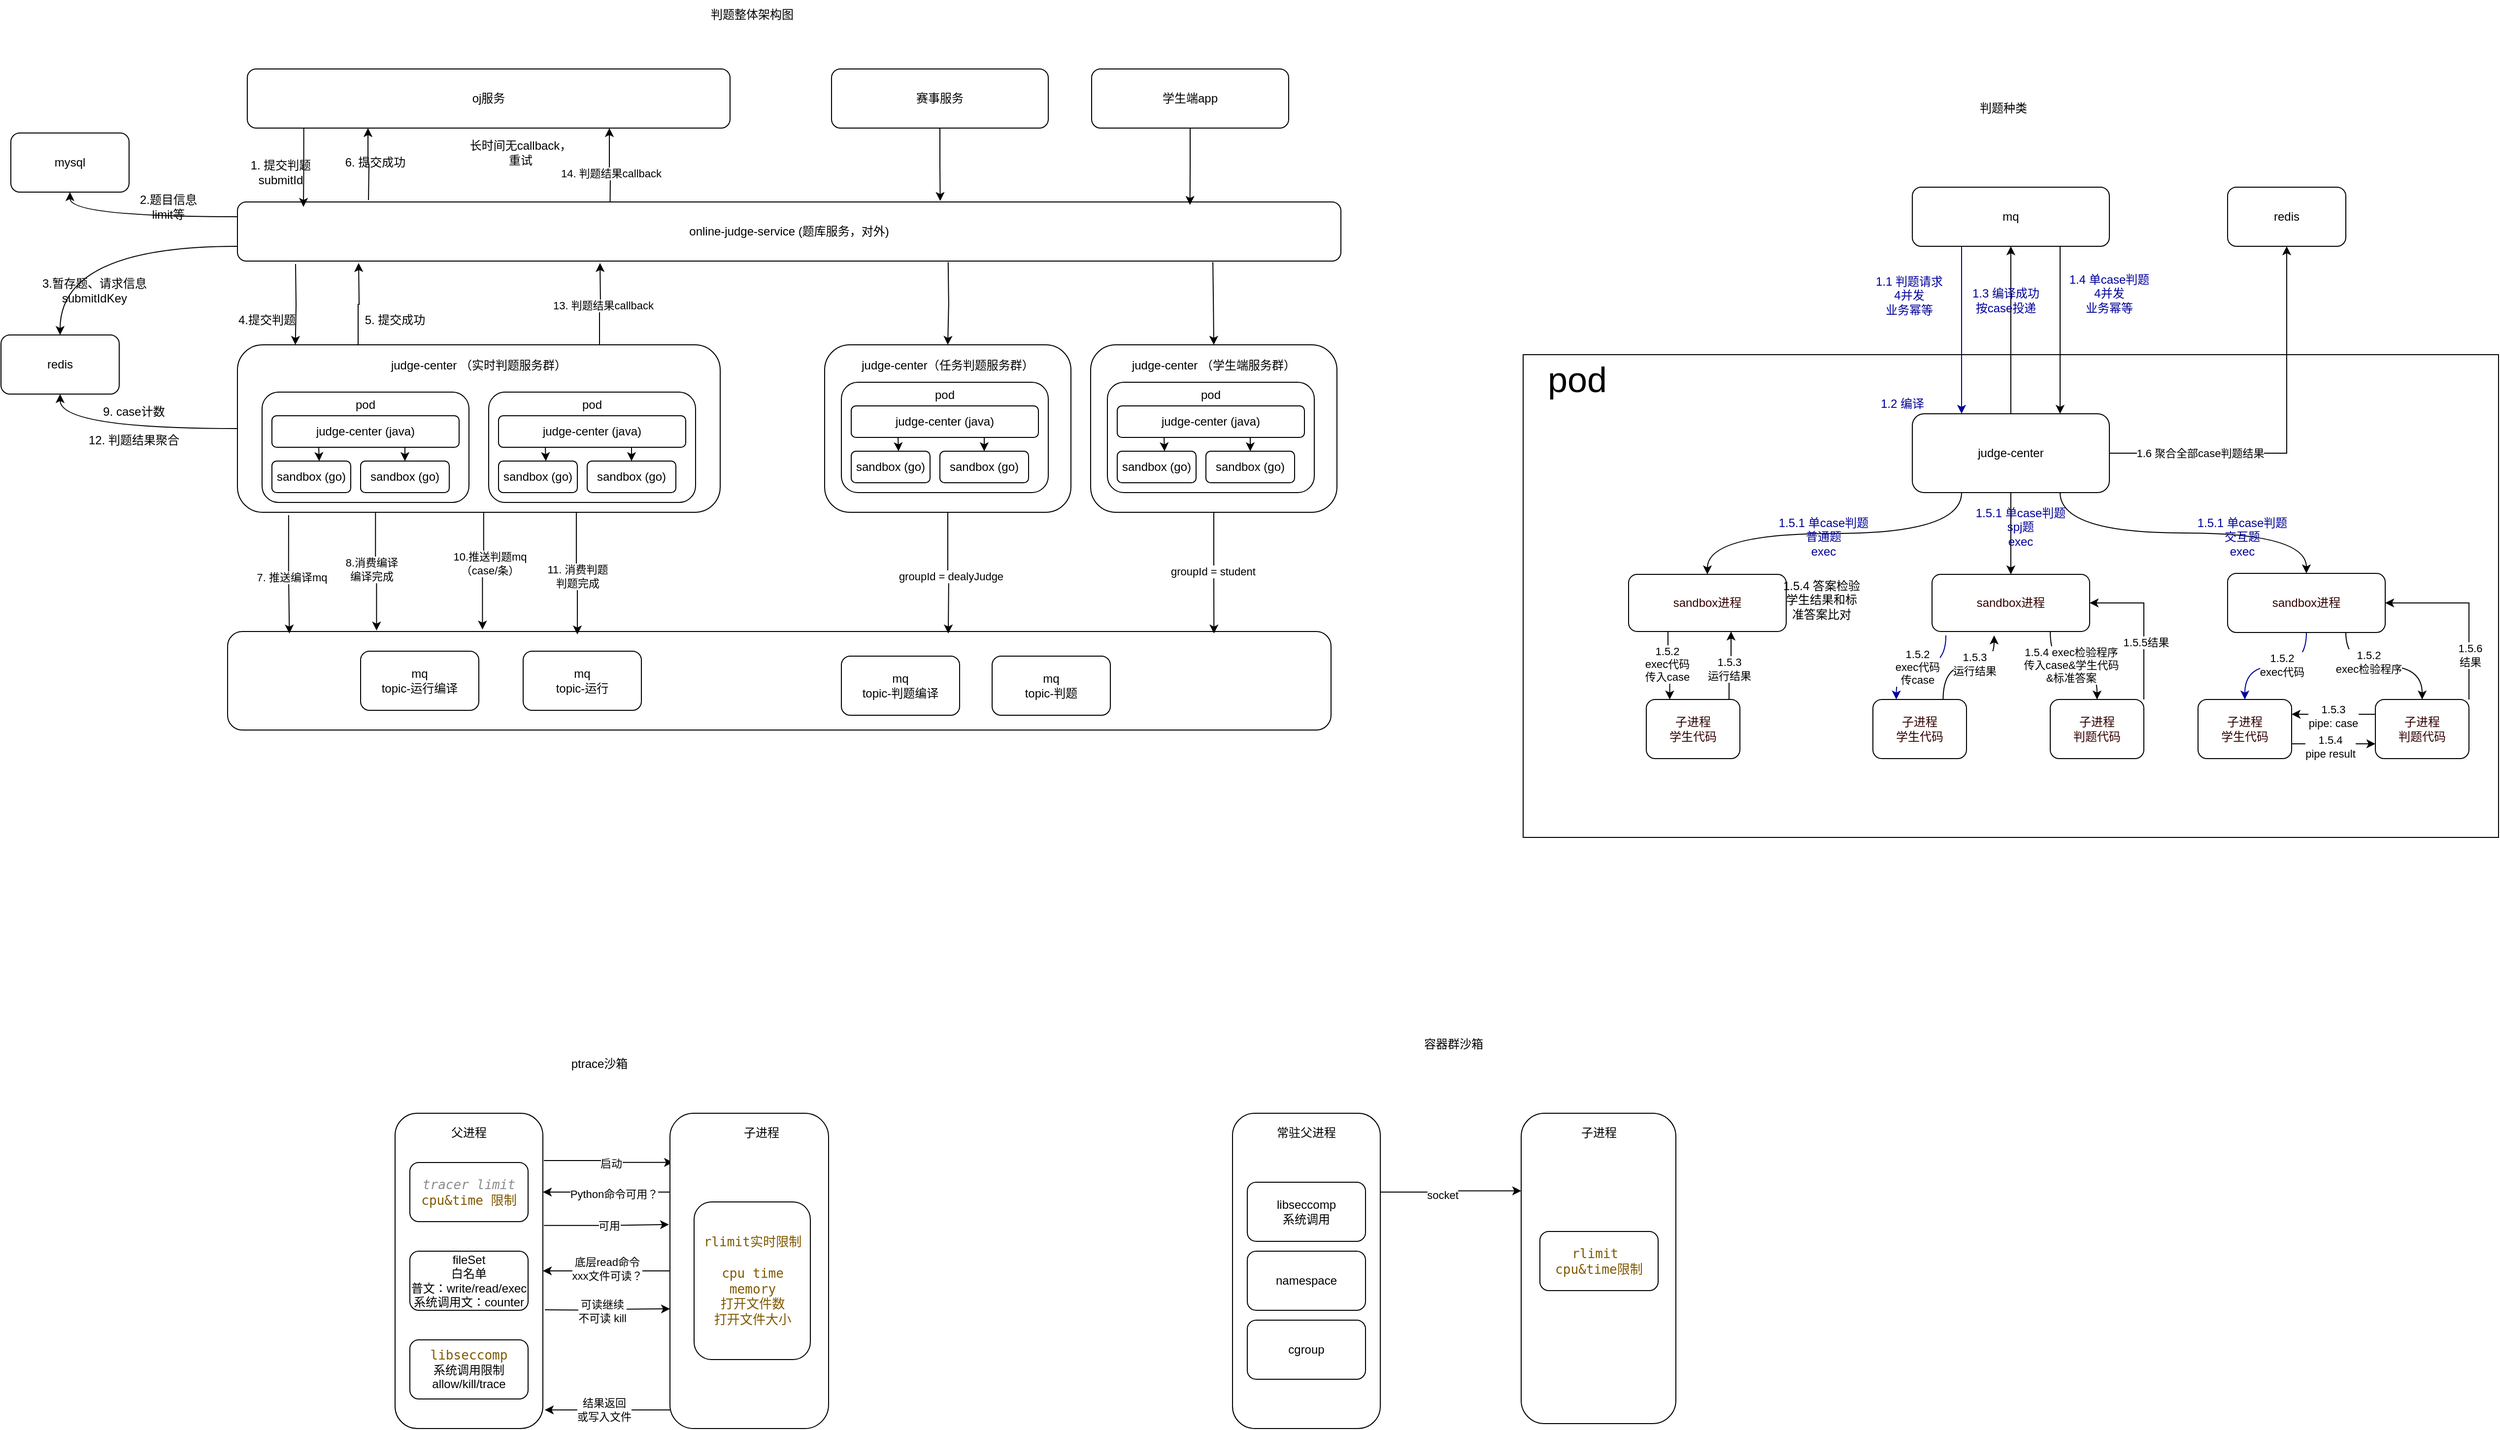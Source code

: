 <mxfile version="24.7.17">
  <diagram name="第 1 页" id="IYB_3KnUkmV5FH9QuN5l">
    <mxGraphModel dx="1434" dy="755" grid="1" gridSize="10" guides="1" tooltips="1" connect="1" arrows="1" fold="1" page="1" pageScale="1" pageWidth="827" pageHeight="1169" math="0" shadow="0">
      <root>
        <mxCell id="0" />
        <mxCell id="1" parent="0" />
        <mxCell id="oX1zahlx5rYVZvXtA2q4-13" value="" style="rounded=1;whiteSpace=wrap;html=1;" parent="1" vertex="1">
          <mxGeometry x="360" y="711" width="1120" height="100" as="geometry" />
        </mxCell>
        <mxCell id="oX1zahlx5rYVZvXtA2q4-1" value="oj服务" style="rounded=1;whiteSpace=wrap;html=1;" parent="1" vertex="1">
          <mxGeometry x="380" y="140" width="490" height="60" as="geometry" />
        </mxCell>
        <mxCell id="oX1zahlx5rYVZvXtA2q4-18" style="edgeStyle=orthogonalEdgeStyle;rounded=0;orthogonalLoop=1;jettySize=auto;html=1;exitX=0;exitY=0.25;exitDx=0;exitDy=0;entryX=0.5;entryY=1;entryDx=0;entryDy=0;curved=1;" parent="1" source="oX1zahlx5rYVZvXtA2q4-2" target="oX1zahlx5rYVZvXtA2q4-4" edge="1">
          <mxGeometry relative="1" as="geometry" />
        </mxCell>
        <mxCell id="oX1zahlx5rYVZvXtA2q4-19" style="edgeStyle=orthogonalEdgeStyle;rounded=0;orthogonalLoop=1;jettySize=auto;html=1;exitX=0;exitY=0.75;exitDx=0;exitDy=0;entryX=0.5;entryY=0;entryDx=0;entryDy=0;curved=1;" parent="1" source="oX1zahlx5rYVZvXtA2q4-2" target="oX1zahlx5rYVZvXtA2q4-5" edge="1">
          <mxGeometry relative="1" as="geometry" />
        </mxCell>
        <mxCell id="oX1zahlx5rYVZvXtA2q4-27" style="edgeStyle=orthogonalEdgeStyle;rounded=0;orthogonalLoop=1;jettySize=auto;html=1;entryX=0.25;entryY=1;entryDx=0;entryDy=0;" parent="1" target="oX1zahlx5rYVZvXtA2q4-1" edge="1">
          <mxGeometry relative="1" as="geometry">
            <mxPoint x="500" y="230" as="targetPoint" />
            <mxPoint x="503" y="273" as="sourcePoint" />
          </mxGeometry>
        </mxCell>
        <mxCell id="jhO21iNm7kxq1k48zXee-12" style="edgeStyle=orthogonalEdgeStyle;rounded=0;orthogonalLoop=1;jettySize=auto;html=1;entryX=0.75;entryY=1;entryDx=0;entryDy=0;" parent="1" target="oX1zahlx5rYVZvXtA2q4-1" edge="1">
          <mxGeometry relative="1" as="geometry">
            <mxPoint x="748" y="298" as="sourcePoint" />
          </mxGeometry>
        </mxCell>
        <mxCell id="jhO21iNm7kxq1k48zXee-14" value="14. 判题结果callback" style="edgeLabel;html=1;align=center;verticalAlign=middle;resizable=0;points=[];" parent="jhO21iNm7kxq1k48zXee-12" vertex="1" connectable="0">
          <mxGeometry x="-0.139" relative="1" as="geometry">
            <mxPoint y="-10" as="offset" />
          </mxGeometry>
        </mxCell>
        <mxCell id="jhO21iNm7kxq1k48zXee-20" style="edgeStyle=orthogonalEdgeStyle;rounded=0;orthogonalLoop=1;jettySize=auto;html=1;exitX=0.639;exitY=1.017;exitDx=0;exitDy=0;exitPerimeter=0;" parent="1" target="oX1zahlx5rYVZvXtA2q4-10" edge="1">
          <mxGeometry relative="1" as="geometry">
            <mxPoint x="1091.39" y="336.02" as="sourcePoint" />
          </mxGeometry>
        </mxCell>
        <mxCell id="jhO21iNm7kxq1k48zXee-27" style="edgeStyle=orthogonalEdgeStyle;rounded=0;orthogonalLoop=1;jettySize=auto;html=1;exitX=0.905;exitY=1.017;exitDx=0;exitDy=0;exitPerimeter=0;" parent="1" target="oX1zahlx5rYVZvXtA2q4-108" edge="1">
          <mxGeometry relative="1" as="geometry">
            <mxPoint x="1360.05" y="336.02" as="sourcePoint" />
          </mxGeometry>
        </mxCell>
        <mxCell id="oX1zahlx5rYVZvXtA2q4-2" value="online-judge-service (题库服务，对外)" style="rounded=1;whiteSpace=wrap;html=1;" parent="1" vertex="1">
          <mxGeometry x="370" y="275" width="1120" height="60" as="geometry" />
        </mxCell>
        <mxCell id="jhO21iNm7kxq1k48zXee-4" style="edgeStyle=orthogonalEdgeStyle;rounded=0;orthogonalLoop=1;jettySize=auto;html=1;exitX=0;exitY=0.5;exitDx=0;exitDy=0;entryX=0.5;entryY=1;entryDx=0;entryDy=0;curved=1;" parent="1" source="oX1zahlx5rYVZvXtA2q4-3" target="oX1zahlx5rYVZvXtA2q4-5" edge="1">
          <mxGeometry relative="1" as="geometry" />
        </mxCell>
        <mxCell id="jhO21iNm7kxq1k48zXee-9" style="edgeStyle=orthogonalEdgeStyle;rounded=0;orthogonalLoop=1;jettySize=auto;html=1;entryX=0.231;entryY=-0.02;entryDx=0;entryDy=0;entryPerimeter=0;exitX=0.51;exitY=0.995;exitDx=0;exitDy=0;exitPerimeter=0;" parent="1" source="oX1zahlx5rYVZvXtA2q4-3" target="oX1zahlx5rYVZvXtA2q4-13" edge="1">
          <mxGeometry relative="1" as="geometry">
            <mxPoint x="619" y="650" as="targetPoint" />
            <mxPoint x="619" y="600" as="sourcePoint" />
          </mxGeometry>
        </mxCell>
        <mxCell id="jhO21iNm7kxq1k48zXee-10" value="&lt;div&gt;10.推送判题mq&lt;/div&gt;&lt;div&gt;（case/条）&lt;/div&gt;" style="edgeLabel;html=1;align=center;verticalAlign=middle;resizable=0;points=[];" parent="jhO21iNm7kxq1k48zXee-9" vertex="1" connectable="0">
          <mxGeometry x="-0.32" y="-4" relative="1" as="geometry">
            <mxPoint x="10" y="12" as="offset" />
          </mxGeometry>
        </mxCell>
        <mxCell id="oX1zahlx5rYVZvXtA2q4-3" value="judge-center&lt;span style=&quot;background-color: initial;&quot;&gt;&amp;nbsp;（实时判题服务群）&lt;/span&gt;&lt;div&gt;&lt;br&gt;&lt;/div&gt;&lt;div&gt;&lt;br&gt;&lt;div&gt;&lt;span style=&quot;background-color: initial;&quot;&gt;&lt;br&gt;&lt;/span&gt;&lt;/div&gt;&lt;div&gt;&lt;span style=&quot;background-color: initial;&quot;&gt;&lt;br&gt;&lt;/span&gt;&lt;/div&gt;&lt;div&gt;&lt;br&gt;&lt;/div&gt;&lt;div&gt;&lt;br&gt;&lt;/div&gt;&lt;div&gt;&lt;br&gt;&lt;/div&gt;&lt;div&gt;&lt;br&gt;&lt;/div&gt;&lt;div&gt;&lt;br&gt;&lt;/div&gt;&lt;/div&gt;" style="rounded=1;whiteSpace=wrap;html=1;" parent="1" vertex="1">
          <mxGeometry x="370" y="420" width="490" height="170" as="geometry" />
        </mxCell>
        <mxCell id="oX1zahlx5rYVZvXtA2q4-4" value="mysql" style="rounded=1;whiteSpace=wrap;html=1;" parent="1" vertex="1">
          <mxGeometry x="140" y="205" width="120" height="60" as="geometry" />
        </mxCell>
        <mxCell id="oX1zahlx5rYVZvXtA2q4-5" value="redis" style="rounded=1;whiteSpace=wrap;html=1;" parent="1" vertex="1">
          <mxGeometry x="130" y="410" width="120" height="60" as="geometry" />
        </mxCell>
        <mxCell id="oX1zahlx5rYVZvXtA2q4-7" value="&lt;div&gt;mq&lt;/div&gt;topic-运行编译" style="rounded=1;whiteSpace=wrap;html=1;" parent="1" vertex="1">
          <mxGeometry x="495" y="731" width="120" height="60" as="geometry" />
        </mxCell>
        <mxCell id="oX1zahlx5rYVZvXtA2q4-8" value="&lt;div&gt;mq&lt;/div&gt;topic-判题编译" style="rounded=1;whiteSpace=wrap;html=1;" parent="1" vertex="1">
          <mxGeometry x="983" y="736" width="120" height="60" as="geometry" />
        </mxCell>
        <mxCell id="oX1zahlx5rYVZvXtA2q4-9" value="&lt;div&gt;mq&lt;/div&gt;topic-运行" style="rounded=1;whiteSpace=wrap;html=1;" parent="1" vertex="1">
          <mxGeometry x="660" y="731" width="120" height="60" as="geometry" />
        </mxCell>
        <mxCell id="oX1zahlx5rYVZvXtA2q4-10" value="judge-center&lt;span style=&quot;background-color: initial;&quot;&gt;（任务判题服务群）&lt;/span&gt;&lt;div&gt;&lt;span style=&quot;background-color: initial;&quot;&gt;&lt;br&gt;&lt;/span&gt;&lt;/div&gt;&lt;div&gt;&lt;span style=&quot;background-color: initial;&quot;&gt;&lt;br&gt;&lt;/span&gt;&lt;/div&gt;&lt;div&gt;&lt;span style=&quot;background-color: initial;&quot;&gt;&lt;br&gt;&lt;/span&gt;&lt;/div&gt;&lt;div&gt;&lt;span style=&quot;background-color: initial;&quot;&gt;&lt;br&gt;&lt;/span&gt;&lt;/div&gt;&lt;div&gt;&lt;span style=&quot;background-color: initial;&quot;&gt;&lt;br&gt;&lt;/span&gt;&lt;/div&gt;&lt;div&gt;&lt;span style=&quot;background-color: initial;&quot;&gt;&lt;br&gt;&lt;/span&gt;&lt;/div&gt;&lt;div&gt;&lt;span style=&quot;background-color: initial;&quot;&gt;&lt;br&gt;&lt;/span&gt;&lt;/div&gt;&lt;div&gt;&lt;span style=&quot;background-color: initial;&quot;&gt;&lt;br&gt;&lt;/span&gt;&lt;/div&gt;&lt;div&gt;&lt;span style=&quot;background-color: initial;&quot;&gt;&lt;br&gt;&lt;/span&gt;&lt;/div&gt;" style="rounded=1;whiteSpace=wrap;html=1;" parent="1" vertex="1">
          <mxGeometry x="966" y="420" width="250" height="170" as="geometry" />
        </mxCell>
        <mxCell id="oX1zahlx5rYVZvXtA2q4-12" value="&lt;div&gt;mq&lt;/div&gt;topic-判题" style="rounded=1;whiteSpace=wrap;html=1;" parent="1" vertex="1">
          <mxGeometry x="1136" y="736" width="120" height="60" as="geometry" />
        </mxCell>
        <mxCell id="oX1zahlx5rYVZvXtA2q4-14" value="赛事服务" style="rounded=1;whiteSpace=wrap;html=1;" parent="1" vertex="1">
          <mxGeometry x="973" y="140" width="220" height="60" as="geometry" />
        </mxCell>
        <mxCell id="oX1zahlx5rYVZvXtA2q4-15" value="学生端app" style="rounded=1;whiteSpace=wrap;html=1;" parent="1" vertex="1">
          <mxGeometry x="1237" y="140" width="200" height="60" as="geometry" />
        </mxCell>
        <mxCell id="oX1zahlx5rYVZvXtA2q4-16" style="edgeStyle=orthogonalEdgeStyle;rounded=0;orthogonalLoop=1;jettySize=auto;html=1;exitX=0.117;exitY=1;exitDx=0;exitDy=0;exitPerimeter=0;" parent="1" source="oX1zahlx5rYVZvXtA2q4-1" edge="1">
          <mxGeometry relative="1" as="geometry">
            <mxPoint x="440" y="222" as="sourcePoint" />
            <mxPoint x="437" y="280" as="targetPoint" />
          </mxGeometry>
        </mxCell>
        <mxCell id="oX1zahlx5rYVZvXtA2q4-17" value="1. 提交判题&lt;div&gt;submitId&lt;/div&gt;" style="text;html=1;align=center;verticalAlign=middle;whiteSpace=wrap;rounded=0;" parent="1" vertex="1">
          <mxGeometry x="374" y="230" width="80" height="30" as="geometry" />
        </mxCell>
        <mxCell id="oX1zahlx5rYVZvXtA2q4-20" value="2.题目信息&lt;div&gt;limit等&lt;/div&gt;" style="text;html=1;align=center;verticalAlign=middle;whiteSpace=wrap;rounded=0;" parent="1" vertex="1">
          <mxGeometry x="260" y="265" width="80" height="30" as="geometry" />
        </mxCell>
        <mxCell id="oX1zahlx5rYVZvXtA2q4-21" value="3.暂存题、请求信息&lt;br&gt;submitIdKey" style="text;html=1;align=center;verticalAlign=middle;whiteSpace=wrap;rounded=0;" parent="1" vertex="1">
          <mxGeometry x="170" y="350" width="110" height="30" as="geometry" />
        </mxCell>
        <mxCell id="oX1zahlx5rYVZvXtA2q4-22" style="edgeStyle=orthogonalEdgeStyle;rounded=0;orthogonalLoop=1;jettySize=auto;html=1;exitX=0.106;exitY=1.017;exitDx=0;exitDy=0;entryX=0.056;entryY=0.02;entryDx=0;entryDy=0;entryPerimeter=0;exitPerimeter=0;" parent="1" source="oX1zahlx5rYVZvXtA2q4-3" target="oX1zahlx5rYVZvXtA2q4-13" edge="1">
          <mxGeometry relative="1" as="geometry" />
        </mxCell>
        <mxCell id="oX1zahlx5rYVZvXtA2q4-29" value="7. 推送编译mq" style="edgeLabel;html=1;align=center;verticalAlign=middle;resizable=0;points=[];" parent="oX1zahlx5rYVZvXtA2q4-22" vertex="1" connectable="0">
          <mxGeometry x="0.055" y="2" relative="1" as="geometry">
            <mxPoint as="offset" />
          </mxGeometry>
        </mxCell>
        <mxCell id="oX1zahlx5rYVZvXtA2q4-23" value="4.提交判题" style="text;html=1;align=center;verticalAlign=middle;whiteSpace=wrap;rounded=0;" parent="1" vertex="1">
          <mxGeometry x="360" y="380" width="80" height="30" as="geometry" />
        </mxCell>
        <mxCell id="oX1zahlx5rYVZvXtA2q4-24" style="edgeStyle=orthogonalEdgeStyle;rounded=0;orthogonalLoop=1;jettySize=auto;html=1;entryX=0.12;entryY=0;entryDx=0;entryDy=0;entryPerimeter=0;" parent="1" target="oX1zahlx5rYVZvXtA2q4-3" edge="1">
          <mxGeometry relative="1" as="geometry">
            <mxPoint x="429" y="338" as="sourcePoint" />
          </mxGeometry>
        </mxCell>
        <mxCell id="oX1zahlx5rYVZvXtA2q4-25" style="edgeStyle=orthogonalEdgeStyle;rounded=0;orthogonalLoop=1;jettySize=auto;html=1;exitX=0.25;exitY=0;exitDx=0;exitDy=0;" parent="1" source="oX1zahlx5rYVZvXtA2q4-3" edge="1">
          <mxGeometry relative="1" as="geometry">
            <mxPoint x="493" y="337" as="targetPoint" />
          </mxGeometry>
        </mxCell>
        <mxCell id="oX1zahlx5rYVZvXtA2q4-26" value="5. 提交成功" style="text;html=1;align=center;verticalAlign=middle;whiteSpace=wrap;rounded=0;" parent="1" vertex="1">
          <mxGeometry x="490" y="380" width="80" height="30" as="geometry" />
        </mxCell>
        <mxCell id="oX1zahlx5rYVZvXtA2q4-28" value="6. 提交成功" style="text;html=1;align=center;verticalAlign=middle;whiteSpace=wrap;rounded=0;" parent="1" vertex="1">
          <mxGeometry x="470" y="220" width="80" height="30" as="geometry" />
        </mxCell>
        <mxCell id="oX1zahlx5rYVZvXtA2q4-30" style="edgeStyle=orthogonalEdgeStyle;rounded=0;orthogonalLoop=1;jettySize=auto;html=1;exitX=0.286;exitY=1;exitDx=0;exitDy=0;entryX=0.135;entryY=-0.01;entryDx=0;entryDy=0;entryPerimeter=0;exitPerimeter=0;" parent="1" source="oX1zahlx5rYVZvXtA2q4-3" target="oX1zahlx5rYVZvXtA2q4-13" edge="1">
          <mxGeometry relative="1" as="geometry">
            <mxPoint x="515.5" y="590" as="sourcePoint" />
            <mxPoint x="515.31" y="655" as="targetPoint" />
          </mxGeometry>
        </mxCell>
        <mxCell id="oX1zahlx5rYVZvXtA2q4-31" value="8.消费编译&lt;div&gt;编译完成&lt;/div&gt;" style="edgeLabel;html=1;align=center;verticalAlign=middle;resizable=0;points=[];" parent="oX1zahlx5rYVZvXtA2q4-30" vertex="1" connectable="0">
          <mxGeometry x="-0.008" y="-2" relative="1" as="geometry">
            <mxPoint x="-2" y="-2" as="offset" />
          </mxGeometry>
        </mxCell>
        <mxCell id="oX1zahlx5rYVZvXtA2q4-57" style="edgeStyle=orthogonalEdgeStyle;rounded=0;orthogonalLoop=1;jettySize=auto;html=1;exitX=0.5;exitY=1;exitDx=0;exitDy=0;entryX=0;entryY=0;entryDx=0;entryDy=0;" parent="1" edge="1">
          <mxGeometry relative="1" as="geometry">
            <mxPoint x="453.75" y="516" as="sourcePoint" />
          </mxGeometry>
        </mxCell>
        <mxCell id="oX1zahlx5rYVZvXtA2q4-48" style="edgeStyle=orthogonalEdgeStyle;rounded=0;orthogonalLoop=1;jettySize=auto;html=1;exitX=0.5;exitY=1;exitDx=0;exitDy=0;entryX=0.5;entryY=0;entryDx=0;entryDy=0;" parent="1" edge="1">
          <mxGeometry relative="1" as="geometry">
            <mxPoint x="615" y="516" as="sourcePoint" />
          </mxGeometry>
        </mxCell>
        <mxCell id="oX1zahlx5rYVZvXtA2q4-58" value="&lt;div&gt;&lt;span style=&quot;background-color: initial;&quot;&gt;pod&lt;/span&gt;&lt;br&gt;&lt;/div&gt;&lt;div&gt;&lt;span style=&quot;background-color: initial;&quot;&gt;&lt;br&gt;&lt;/span&gt;&lt;/div&gt;&lt;div&gt;&lt;span style=&quot;background-color: initial;&quot;&gt;&lt;br&gt;&lt;/span&gt;&lt;/div&gt;&lt;div&gt;&lt;span style=&quot;background-color: initial;&quot;&gt;&lt;br&gt;&lt;/span&gt;&lt;/div&gt;&lt;div&gt;&lt;span style=&quot;background-color: initial;&quot;&gt;&lt;br&gt;&lt;/span&gt;&lt;/div&gt;&lt;div&gt;&lt;span style=&quot;background-color: initial;&quot;&gt;&lt;br&gt;&lt;/span&gt;&lt;/div&gt;&lt;div&gt;&lt;span style=&quot;background-color: initial;&quot;&gt;&lt;br&gt;&lt;/span&gt;&lt;/div&gt;" style="rounded=1;whiteSpace=wrap;html=1;" parent="1" vertex="1">
          <mxGeometry x="395" y="468" width="210" height="112" as="geometry" />
        </mxCell>
        <mxCell id="oX1zahlx5rYVZvXtA2q4-64" style="edgeStyle=orthogonalEdgeStyle;rounded=0;orthogonalLoop=1;jettySize=auto;html=1;exitX=0.75;exitY=1;exitDx=0;exitDy=0;entryX=0.5;entryY=0;entryDx=0;entryDy=0;" parent="1" source="oX1zahlx5rYVZvXtA2q4-60" target="oX1zahlx5rYVZvXtA2q4-62" edge="1">
          <mxGeometry relative="1" as="geometry" />
        </mxCell>
        <mxCell id="oX1zahlx5rYVZvXtA2q4-60" value="judge-center (java)" style="rounded=1;whiteSpace=wrap;html=1;" parent="1" vertex="1">
          <mxGeometry x="405" y="492" width="190" height="32" as="geometry" />
        </mxCell>
        <mxCell id="oX1zahlx5rYVZvXtA2q4-61" value="sandbox (go)" style="rounded=1;whiteSpace=wrap;html=1;" parent="1" vertex="1">
          <mxGeometry x="405" y="538" width="80" height="32" as="geometry" />
        </mxCell>
        <mxCell id="oX1zahlx5rYVZvXtA2q4-62" value="sandbox (go)" style="rounded=1;whiteSpace=wrap;html=1;" parent="1" vertex="1">
          <mxGeometry x="495" y="538" width="90" height="32" as="geometry" />
        </mxCell>
        <mxCell id="oX1zahlx5rYVZvXtA2q4-63" style="edgeStyle=orthogonalEdgeStyle;rounded=0;orthogonalLoop=1;jettySize=auto;html=1;exitX=0.25;exitY=1;exitDx=0;exitDy=0;entryX=0.6;entryY=0;entryDx=0;entryDy=0;entryPerimeter=0;" parent="1" source="oX1zahlx5rYVZvXtA2q4-60" target="oX1zahlx5rYVZvXtA2q4-61" edge="1">
          <mxGeometry relative="1" as="geometry" />
        </mxCell>
        <mxCell id="oX1zahlx5rYVZvXtA2q4-83" value="&lt;div&gt;&lt;span style=&quot;background-color: initial;&quot;&gt;pod&lt;/span&gt;&lt;br&gt;&lt;/div&gt;&lt;div&gt;&lt;span style=&quot;background-color: initial;&quot;&gt;&lt;br&gt;&lt;/span&gt;&lt;/div&gt;&lt;div&gt;&lt;span style=&quot;background-color: initial;&quot;&gt;&lt;br&gt;&lt;/span&gt;&lt;/div&gt;&lt;div&gt;&lt;span style=&quot;background-color: initial;&quot;&gt;&lt;br&gt;&lt;/span&gt;&lt;/div&gt;&lt;div&gt;&lt;span style=&quot;background-color: initial;&quot;&gt;&lt;br&gt;&lt;/span&gt;&lt;/div&gt;&lt;div&gt;&lt;span style=&quot;background-color: initial;&quot;&gt;&lt;br&gt;&lt;/span&gt;&lt;/div&gt;&lt;div&gt;&lt;span style=&quot;background-color: initial;&quot;&gt;&lt;br&gt;&lt;/span&gt;&lt;/div&gt;" style="rounded=1;whiteSpace=wrap;html=1;" parent="1" vertex="1">
          <mxGeometry x="625" y="468" width="210" height="112" as="geometry" />
        </mxCell>
        <mxCell id="oX1zahlx5rYVZvXtA2q4-84" style="edgeStyle=orthogonalEdgeStyle;rounded=0;orthogonalLoop=1;jettySize=auto;html=1;exitX=0.75;exitY=1;exitDx=0;exitDy=0;entryX=0.5;entryY=0;entryDx=0;entryDy=0;" parent="1" source="oX1zahlx5rYVZvXtA2q4-85" target="oX1zahlx5rYVZvXtA2q4-87" edge="1">
          <mxGeometry relative="1" as="geometry" />
        </mxCell>
        <mxCell id="oX1zahlx5rYVZvXtA2q4-85" value="judge-center (java)" style="rounded=1;whiteSpace=wrap;html=1;" parent="1" vertex="1">
          <mxGeometry x="635" y="492" width="190" height="32" as="geometry" />
        </mxCell>
        <mxCell id="oX1zahlx5rYVZvXtA2q4-86" value="sandbox (go)" style="rounded=1;whiteSpace=wrap;html=1;" parent="1" vertex="1">
          <mxGeometry x="635" y="538" width="80" height="32" as="geometry" />
        </mxCell>
        <mxCell id="oX1zahlx5rYVZvXtA2q4-87" value="sandbox (go)" style="rounded=1;whiteSpace=wrap;html=1;" parent="1" vertex="1">
          <mxGeometry x="725" y="538" width="90" height="32" as="geometry" />
        </mxCell>
        <mxCell id="oX1zahlx5rYVZvXtA2q4-88" style="edgeStyle=orthogonalEdgeStyle;rounded=0;orthogonalLoop=1;jettySize=auto;html=1;exitX=0.25;exitY=1;exitDx=0;exitDy=0;entryX=0.6;entryY=0;entryDx=0;entryDy=0;entryPerimeter=0;" parent="1" source="oX1zahlx5rYVZvXtA2q4-85" target="oX1zahlx5rYVZvXtA2q4-86" edge="1">
          <mxGeometry relative="1" as="geometry" />
        </mxCell>
        <mxCell id="oX1zahlx5rYVZvXtA2q4-101" value="&lt;div&gt;&lt;span style=&quot;background-color: initial;&quot;&gt;pod&lt;/span&gt;&lt;br&gt;&lt;/div&gt;&lt;div&gt;&lt;span style=&quot;background-color: initial;&quot;&gt;&lt;br&gt;&lt;/span&gt;&lt;/div&gt;&lt;div&gt;&lt;span style=&quot;background-color: initial;&quot;&gt;&lt;br&gt;&lt;/span&gt;&lt;/div&gt;&lt;div&gt;&lt;span style=&quot;background-color: initial;&quot;&gt;&lt;br&gt;&lt;/span&gt;&lt;/div&gt;&lt;div&gt;&lt;span style=&quot;background-color: initial;&quot;&gt;&lt;br&gt;&lt;/span&gt;&lt;/div&gt;&lt;div&gt;&lt;span style=&quot;background-color: initial;&quot;&gt;&lt;br&gt;&lt;/span&gt;&lt;/div&gt;&lt;div&gt;&lt;span style=&quot;background-color: initial;&quot;&gt;&lt;br&gt;&lt;/span&gt;&lt;/div&gt;" style="rounded=1;whiteSpace=wrap;html=1;" parent="1" vertex="1">
          <mxGeometry x="983" y="458" width="210" height="112" as="geometry" />
        </mxCell>
        <mxCell id="oX1zahlx5rYVZvXtA2q4-102" style="edgeStyle=orthogonalEdgeStyle;rounded=0;orthogonalLoop=1;jettySize=auto;html=1;exitX=0.75;exitY=1;exitDx=0;exitDy=0;entryX=0.5;entryY=0;entryDx=0;entryDy=0;" parent="1" source="oX1zahlx5rYVZvXtA2q4-103" target="oX1zahlx5rYVZvXtA2q4-105" edge="1">
          <mxGeometry relative="1" as="geometry" />
        </mxCell>
        <mxCell id="oX1zahlx5rYVZvXtA2q4-103" value="judge-center (java)" style="rounded=1;whiteSpace=wrap;html=1;" parent="1" vertex="1">
          <mxGeometry x="993" y="482" width="190" height="32" as="geometry" />
        </mxCell>
        <mxCell id="oX1zahlx5rYVZvXtA2q4-104" value="sandbox (go)" style="rounded=1;whiteSpace=wrap;html=1;" parent="1" vertex="1">
          <mxGeometry x="993" y="528" width="80" height="32" as="geometry" />
        </mxCell>
        <mxCell id="oX1zahlx5rYVZvXtA2q4-105" value="sandbox (go)" style="rounded=1;whiteSpace=wrap;html=1;" parent="1" vertex="1">
          <mxGeometry x="1083" y="528" width="90" height="32" as="geometry" />
        </mxCell>
        <mxCell id="oX1zahlx5rYVZvXtA2q4-106" style="edgeStyle=orthogonalEdgeStyle;rounded=0;orthogonalLoop=1;jettySize=auto;html=1;exitX=0.25;exitY=1;exitDx=0;exitDy=0;entryX=0.6;entryY=0;entryDx=0;entryDy=0;entryPerimeter=0;" parent="1" source="oX1zahlx5rYVZvXtA2q4-103" target="oX1zahlx5rYVZvXtA2q4-104" edge="1">
          <mxGeometry relative="1" as="geometry" />
        </mxCell>
        <mxCell id="oX1zahlx5rYVZvXtA2q4-108" value="&lt;div&gt;&lt;div&gt;judge-center&lt;span style=&quot;background-color: initial;&quot;&gt;&amp;nbsp;（学生端服务群）&lt;/span&gt;&lt;br&gt;&lt;/div&gt;&lt;/div&gt;&lt;div&gt;&lt;span style=&quot;background-color: initial;&quot;&gt;&lt;br&gt;&lt;/span&gt;&lt;/div&gt;&lt;div&gt;&lt;span style=&quot;background-color: initial;&quot;&gt;&lt;br&gt;&lt;/span&gt;&lt;/div&gt;&lt;div&gt;&lt;span style=&quot;background-color: initial;&quot;&gt;&lt;br&gt;&lt;/span&gt;&lt;/div&gt;&lt;div&gt;&lt;span style=&quot;background-color: initial;&quot;&gt;&lt;br&gt;&lt;/span&gt;&lt;/div&gt;&lt;div&gt;&lt;span style=&quot;background-color: initial;&quot;&gt;&lt;br&gt;&lt;/span&gt;&lt;/div&gt;&lt;div&gt;&lt;span style=&quot;background-color: initial;&quot;&gt;&lt;br&gt;&lt;/span&gt;&lt;/div&gt;&lt;div&gt;&lt;span style=&quot;background-color: initial;&quot;&gt;&lt;br&gt;&lt;/span&gt;&lt;/div&gt;&lt;div&gt;&lt;span style=&quot;background-color: initial;&quot;&gt;&lt;br&gt;&lt;/span&gt;&lt;/div&gt;&lt;div&gt;&lt;span style=&quot;background-color: initial;&quot;&gt;&lt;br&gt;&lt;/span&gt;&lt;/div&gt;" style="rounded=1;whiteSpace=wrap;html=1;" parent="1" vertex="1">
          <mxGeometry x="1236" y="420" width="250" height="170" as="geometry" />
        </mxCell>
        <mxCell id="oX1zahlx5rYVZvXtA2q4-109" value="&lt;div&gt;&lt;span style=&quot;background-color: initial;&quot;&gt;pod&lt;/span&gt;&lt;br&gt;&lt;/div&gt;&lt;div&gt;&lt;span style=&quot;background-color: initial;&quot;&gt;&lt;br&gt;&lt;/span&gt;&lt;/div&gt;&lt;div&gt;&lt;span style=&quot;background-color: initial;&quot;&gt;&lt;br&gt;&lt;/span&gt;&lt;/div&gt;&lt;div&gt;&lt;span style=&quot;background-color: initial;&quot;&gt;&lt;br&gt;&lt;/span&gt;&lt;/div&gt;&lt;div&gt;&lt;span style=&quot;background-color: initial;&quot;&gt;&lt;br&gt;&lt;/span&gt;&lt;/div&gt;&lt;div&gt;&lt;span style=&quot;background-color: initial;&quot;&gt;&lt;br&gt;&lt;/span&gt;&lt;/div&gt;&lt;div&gt;&lt;span style=&quot;background-color: initial;&quot;&gt;&lt;br&gt;&lt;/span&gt;&lt;/div&gt;" style="rounded=1;whiteSpace=wrap;html=1;" parent="1" vertex="1">
          <mxGeometry x="1253" y="458" width="210" height="112" as="geometry" />
        </mxCell>
        <mxCell id="oX1zahlx5rYVZvXtA2q4-110" style="edgeStyle=orthogonalEdgeStyle;rounded=0;orthogonalLoop=1;jettySize=auto;html=1;exitX=0.75;exitY=1;exitDx=0;exitDy=0;entryX=0.5;entryY=0;entryDx=0;entryDy=0;" parent="1" source="oX1zahlx5rYVZvXtA2q4-111" target="oX1zahlx5rYVZvXtA2q4-113" edge="1">
          <mxGeometry relative="1" as="geometry" />
        </mxCell>
        <mxCell id="oX1zahlx5rYVZvXtA2q4-111" value="judge-center (java)" style="rounded=1;whiteSpace=wrap;html=1;" parent="1" vertex="1">
          <mxGeometry x="1263" y="482" width="190" height="32" as="geometry" />
        </mxCell>
        <mxCell id="oX1zahlx5rYVZvXtA2q4-112" value="sandbox (go)" style="rounded=1;whiteSpace=wrap;html=1;" parent="1" vertex="1">
          <mxGeometry x="1263" y="528" width="80" height="32" as="geometry" />
        </mxCell>
        <mxCell id="oX1zahlx5rYVZvXtA2q4-113" value="sandbox (go)" style="rounded=1;whiteSpace=wrap;html=1;" parent="1" vertex="1">
          <mxGeometry x="1353" y="528" width="90" height="32" as="geometry" />
        </mxCell>
        <mxCell id="oX1zahlx5rYVZvXtA2q4-114" style="edgeStyle=orthogonalEdgeStyle;rounded=0;orthogonalLoop=1;jettySize=auto;html=1;exitX=0.25;exitY=1;exitDx=0;exitDy=0;entryX=0.6;entryY=0;entryDx=0;entryDy=0;entryPerimeter=0;" parent="1" source="oX1zahlx5rYVZvXtA2q4-111" target="oX1zahlx5rYVZvXtA2q4-112" edge="1">
          <mxGeometry relative="1" as="geometry" />
        </mxCell>
        <mxCell id="jhO21iNm7kxq1k48zXee-1" style="edgeStyle=orthogonalEdgeStyle;rounded=0;orthogonalLoop=1;jettySize=auto;html=1;entryX=0.317;entryY=0.03;entryDx=0;entryDy=0;entryPerimeter=0;exitX=0.702;exitY=1;exitDx=0;exitDy=0;exitPerimeter=0;" parent="1" source="oX1zahlx5rYVZvXtA2q4-3" target="oX1zahlx5rYVZvXtA2q4-13" edge="1">
          <mxGeometry relative="1" as="geometry">
            <mxPoint x="714" y="600" as="sourcePoint" />
            <mxPoint x="715" y="650" as="targetPoint" />
          </mxGeometry>
        </mxCell>
        <mxCell id="jhO21iNm7kxq1k48zXee-3" value="11. 消费判题&lt;div&gt;判题完成&lt;/div&gt;" style="edgeLabel;html=1;align=center;verticalAlign=middle;resizable=0;points=[];" parent="jhO21iNm7kxq1k48zXee-1" vertex="1" connectable="0">
          <mxGeometry x="-0.124" y="3" relative="1" as="geometry">
            <mxPoint x="-2" y="10" as="offset" />
          </mxGeometry>
        </mxCell>
        <mxCell id="jhO21iNm7kxq1k48zXee-7" value="9. case计数&lt;div style=&quot;font-size: 11px; text-wrap: nowrap;&quot;&gt;&lt;span style=&quot;font-size: 12px; text-wrap: wrap;&quot;&gt;&lt;br&gt;&lt;/span&gt;&lt;/div&gt;&lt;div style=&quot;font-size: 11px; text-wrap: nowrap;&quot;&gt;&lt;span style=&quot;font-size: 12px; text-wrap: wrap;&quot;&gt;12. 判题结果聚合&lt;/span&gt;&lt;/div&gt;" style="text;html=1;align=center;verticalAlign=middle;whiteSpace=wrap;rounded=0;" parent="1" vertex="1">
          <mxGeometry x="210" y="480" width="110" height="44" as="geometry" />
        </mxCell>
        <mxCell id="jhO21iNm7kxq1k48zXee-11" style="edgeStyle=orthogonalEdgeStyle;rounded=0;orthogonalLoop=1;jettySize=auto;html=1;exitX=0.75;exitY=0;exitDx=0;exitDy=0;" parent="1" source="oX1zahlx5rYVZvXtA2q4-3" edge="1">
          <mxGeometry relative="1" as="geometry">
            <mxPoint x="738" y="337" as="targetPoint" />
          </mxGeometry>
        </mxCell>
        <mxCell id="jhO21iNm7kxq1k48zXee-13" value="13. 判题结果callback" style="edgeLabel;html=1;align=center;verticalAlign=middle;resizable=0;points=[];" parent="jhO21iNm7kxq1k48zXee-11" vertex="1" connectable="0">
          <mxGeometry x="-0.071" y="-2" relative="1" as="geometry">
            <mxPoint x="1" y="-1" as="offset" />
          </mxGeometry>
        </mxCell>
        <mxCell id="jhO21iNm7kxq1k48zXee-15" style="edgeStyle=orthogonalEdgeStyle;rounded=0;orthogonalLoop=1;jettySize=auto;html=1;exitX=0.5;exitY=1;exitDx=0;exitDy=0;entryX=0.649;entryY=0.02;entryDx=0;entryDy=0;entryPerimeter=0;" parent="1" source="oX1zahlx5rYVZvXtA2q4-10" edge="1">
          <mxGeometry relative="1" as="geometry">
            <mxPoint x="1091.49" y="713" as="targetPoint" />
          </mxGeometry>
        </mxCell>
        <mxCell id="jhO21iNm7kxq1k48zXee-16" value="groupId = dealyJudge" style="edgeLabel;html=1;align=center;verticalAlign=middle;resizable=0;points=[];" parent="jhO21iNm7kxq1k48zXee-15" vertex="1" connectable="0">
          <mxGeometry x="0.068" y="2" relative="1" as="geometry">
            <mxPoint as="offset" />
          </mxGeometry>
        </mxCell>
        <mxCell id="jhO21iNm7kxq1k48zXee-17" style="edgeStyle=orthogonalEdgeStyle;rounded=0;orthogonalLoop=1;jettySize=auto;html=1;exitX=0.5;exitY=1;exitDx=0;exitDy=0;entryX=0.916;entryY=0.02;entryDx=0;entryDy=0;entryPerimeter=0;" parent="1" source="oX1zahlx5rYVZvXtA2q4-108" edge="1">
          <mxGeometry relative="1" as="geometry">
            <mxPoint x="1361.16" y="713" as="targetPoint" />
          </mxGeometry>
        </mxCell>
        <mxCell id="jhO21iNm7kxq1k48zXee-18" value="groupId = student" style="edgeLabel;html=1;align=center;verticalAlign=middle;resizable=0;points=[];" parent="jhO21iNm7kxq1k48zXee-17" vertex="1" connectable="0">
          <mxGeometry x="-0.033" y="-1" relative="1" as="geometry">
            <mxPoint as="offset" />
          </mxGeometry>
        </mxCell>
        <mxCell id="jhO21iNm7kxq1k48zXee-23" style="edgeStyle=orthogonalEdgeStyle;rounded=0;orthogonalLoop=1;jettySize=auto;html=1;exitX=0.5;exitY=1;exitDx=0;exitDy=0;entryX=0.631;entryY=-0.017;entryDx=0;entryDy=0;entryPerimeter=0;" parent="1" source="oX1zahlx5rYVZvXtA2q4-14" edge="1">
          <mxGeometry relative="1" as="geometry">
            <mxPoint x="1083.31" y="273.98" as="targetPoint" />
          </mxGeometry>
        </mxCell>
        <mxCell id="jhO21iNm7kxq1k48zXee-24" style="edgeStyle=orthogonalEdgeStyle;rounded=0;orthogonalLoop=1;jettySize=auto;html=1;exitX=0.5;exitY=1;exitDx=0;exitDy=0;entryX=0.882;entryY=0.05;entryDx=0;entryDy=0;entryPerimeter=0;" parent="1" source="oX1zahlx5rYVZvXtA2q4-15" edge="1">
          <mxGeometry relative="1" as="geometry">
            <mxPoint x="1336.82" y="278" as="targetPoint" />
          </mxGeometry>
        </mxCell>
        <mxCell id="jhO21iNm7kxq1k48zXee-29" value="长时间无callback，重试" style="text;html=1;align=center;verticalAlign=middle;whiteSpace=wrap;rounded=0;" parent="1" vertex="1">
          <mxGeometry x="600" y="210" width="115" height="30" as="geometry" />
        </mxCell>
        <mxCell id="OMg2h1D-q6PAFUjmHJT1-1" value="" style="rounded=0;whiteSpace=wrap;html=1;" parent="1" vertex="1">
          <mxGeometry x="1675" y="430" width="990" height="490" as="geometry" />
        </mxCell>
        <mxCell id="OMg2h1D-q6PAFUjmHJT1-2" style="edgeStyle=orthogonalEdgeStyle;rounded=0;orthogonalLoop=1;jettySize=auto;html=1;exitX=0.25;exitY=1;exitDx=0;exitDy=0;entryX=0.25;entryY=0;entryDx=0;entryDy=0;strokeColor=#000099;" parent="1" source="OMg2h1D-q6PAFUjmHJT1-3" target="OMg2h1D-q6PAFUjmHJT1-6" edge="1">
          <mxGeometry relative="1" as="geometry" />
        </mxCell>
        <mxCell id="OMg2h1D-q6PAFUjmHJT1-43" style="edgeStyle=orthogonalEdgeStyle;rounded=0;orthogonalLoop=1;jettySize=auto;html=1;exitX=0.75;exitY=1;exitDx=0;exitDy=0;entryX=0.75;entryY=0;entryDx=0;entryDy=0;" parent="1" source="OMg2h1D-q6PAFUjmHJT1-3" target="OMg2h1D-q6PAFUjmHJT1-6" edge="1">
          <mxGeometry relative="1" as="geometry" />
        </mxCell>
        <mxCell id="OMg2h1D-q6PAFUjmHJT1-3" value="mq" style="rounded=1;whiteSpace=wrap;html=1;" parent="1" vertex="1">
          <mxGeometry x="2070" y="260" width="200" height="60" as="geometry" />
        </mxCell>
        <mxCell id="OMg2h1D-q6PAFUjmHJT1-41" style="edgeStyle=orthogonalEdgeStyle;rounded=0;orthogonalLoop=1;jettySize=auto;html=1;exitX=0.5;exitY=0;exitDx=0;exitDy=0;entryX=0.5;entryY=1;entryDx=0;entryDy=0;" parent="1" source="OMg2h1D-q6PAFUjmHJT1-6" target="OMg2h1D-q6PAFUjmHJT1-3" edge="1">
          <mxGeometry relative="1" as="geometry" />
        </mxCell>
        <mxCell id="OMg2h1D-q6PAFUjmHJT1-48" style="edgeStyle=orthogonalEdgeStyle;rounded=0;orthogonalLoop=1;jettySize=auto;html=1;exitX=0.25;exitY=1;exitDx=0;exitDy=0;curved=1;" parent="1" source="OMg2h1D-q6PAFUjmHJT1-6" target="OMg2h1D-q6PAFUjmHJT1-8" edge="1">
          <mxGeometry relative="1" as="geometry" />
        </mxCell>
        <mxCell id="OMg2h1D-q6PAFUjmHJT1-91" value="&lt;div style=&quot;font-size: 12px; text-wrap: wrap; background-color: rgb(251, 251, 251);&quot;&gt;&lt;br&gt;&lt;/div&gt;" style="edgeLabel;html=1;align=center;verticalAlign=middle;resizable=0;points=[];" parent="OMg2h1D-q6PAFUjmHJT1-48" vertex="1" connectable="0">
          <mxGeometry x="0.138" y="2" relative="1" as="geometry">
            <mxPoint x="-88" y="-63" as="offset" />
          </mxGeometry>
        </mxCell>
        <mxCell id="OMg2h1D-q6PAFUjmHJT1-49" style="edgeStyle=orthogonalEdgeStyle;rounded=0;orthogonalLoop=1;jettySize=auto;html=1;exitX=0.5;exitY=1;exitDx=0;exitDy=0;" parent="1" source="OMg2h1D-q6PAFUjmHJT1-6" target="OMg2h1D-q6PAFUjmHJT1-46" edge="1">
          <mxGeometry relative="1" as="geometry" />
        </mxCell>
        <mxCell id="OMg2h1D-q6PAFUjmHJT1-92" value="&lt;div style=&quot;font-size: 12px; text-wrap: wrap; background-color: rgb(251, 251, 251);&quot;&gt;&lt;br&gt;&lt;/div&gt;" style="edgeLabel;html=1;align=center;verticalAlign=middle;resizable=0;points=[];" parent="OMg2h1D-q6PAFUjmHJT1-49" vertex="1" connectable="0">
          <mxGeometry x="0.098" y="-1" relative="1" as="geometry">
            <mxPoint as="offset" />
          </mxGeometry>
        </mxCell>
        <mxCell id="OMg2h1D-q6PAFUjmHJT1-50" style="edgeStyle=orthogonalEdgeStyle;rounded=0;orthogonalLoop=1;jettySize=auto;html=1;exitX=0.75;exitY=1;exitDx=0;exitDy=0;curved=1;" parent="1" source="OMg2h1D-q6PAFUjmHJT1-6" target="OMg2h1D-q6PAFUjmHJT1-10" edge="1">
          <mxGeometry relative="1" as="geometry" />
        </mxCell>
        <mxCell id="OMg2h1D-q6PAFUjmHJT1-93" value="&lt;div style=&quot;font-size: 12px; text-wrap: wrap; background-color: rgb(251, 251, 251);&quot;&gt;&lt;br&gt;&lt;/div&gt;" style="edgeLabel;html=1;align=center;verticalAlign=middle;resizable=0;points=[];" parent="OMg2h1D-q6PAFUjmHJT1-50" vertex="1" connectable="0">
          <mxGeometry x="0.146" y="-2" relative="1" as="geometry">
            <mxPoint y="1" as="offset" />
          </mxGeometry>
        </mxCell>
        <mxCell id="HNFhALDRVjWEtjjJLuxw-7" style="edgeStyle=orthogonalEdgeStyle;rounded=0;orthogonalLoop=1;jettySize=auto;html=1;exitX=1;exitY=0.5;exitDx=0;exitDy=0;entryX=0.5;entryY=1;entryDx=0;entryDy=0;" edge="1" parent="1" source="OMg2h1D-q6PAFUjmHJT1-6" target="HNFhALDRVjWEtjjJLuxw-6">
          <mxGeometry relative="1" as="geometry" />
        </mxCell>
        <mxCell id="HNFhALDRVjWEtjjJLuxw-8" value="1.6 聚合全部case判题结果" style="edgeLabel;html=1;align=center;verticalAlign=middle;resizable=0;points=[];" vertex="1" connectable="0" parent="HNFhALDRVjWEtjjJLuxw-7">
          <mxGeometry x="-0.528" relative="1" as="geometry">
            <mxPoint as="offset" />
          </mxGeometry>
        </mxCell>
        <mxCell id="OMg2h1D-q6PAFUjmHJT1-6" value="judge-center" style="rounded=1;whiteSpace=wrap;html=1;" parent="1" vertex="1">
          <mxGeometry x="2070" y="490" width="200" height="80" as="geometry" />
        </mxCell>
        <mxCell id="OMg2h1D-q6PAFUjmHJT1-86" style="edgeStyle=orthogonalEdgeStyle;rounded=0;orthogonalLoop=1;jettySize=auto;html=1;exitX=0.25;exitY=1;exitDx=0;exitDy=0;entryX=0.25;entryY=0;entryDx=0;entryDy=0;" parent="1" source="OMg2h1D-q6PAFUjmHJT1-8" edge="1" target="OMg2h1D-q6PAFUjmHJT1-22">
          <mxGeometry relative="1" as="geometry">
            <mxPoint x="1775" y="780" as="targetPoint" />
          </mxGeometry>
        </mxCell>
        <mxCell id="OMg2h1D-q6PAFUjmHJT1-88" value="1.5.2&lt;div&gt;exec代码&lt;/div&gt;&lt;div&gt;传入case&lt;/div&gt;" style="edgeLabel;html=1;align=center;verticalAlign=middle;resizable=0;points=[];" parent="OMg2h1D-q6PAFUjmHJT1-86" vertex="1" connectable="0">
          <mxGeometry x="-0.074" y="-1" relative="1" as="geometry">
            <mxPoint as="offset" />
          </mxGeometry>
        </mxCell>
        <mxCell id="OMg2h1D-q6PAFUjmHJT1-8" value="&lt;span style=&quot;color: rgb(51, 0, 0);&quot;&gt;sandbox进程&lt;/span&gt;" style="rounded=1;whiteSpace=wrap;html=1;" parent="1" vertex="1">
          <mxGeometry x="1782" y="653" width="160" height="58" as="geometry" />
        </mxCell>
        <mxCell id="OMg2h1D-q6PAFUjmHJT1-9" style="edgeStyle=orthogonalEdgeStyle;rounded=0;orthogonalLoop=1;jettySize=auto;html=1;exitX=0.5;exitY=1;exitDx=0;exitDy=0;entryX=0.5;entryY=0;entryDx=0;entryDy=0;fontFamily=Helvetica;fontSize=12;fontColor=default;strokeColor=#000099;curved=1;" parent="1" source="OMg2h1D-q6PAFUjmHJT1-10" target="OMg2h1D-q6PAFUjmHJT1-23" edge="1">
          <mxGeometry relative="1" as="geometry" />
        </mxCell>
        <mxCell id="HNFhALDRVjWEtjjJLuxw-11" value="1.5.2&lt;div&gt;exec代码&lt;/div&gt;" style="edgeLabel;html=1;align=center;verticalAlign=middle;resizable=0;points=[];" vertex="1" connectable="0" parent="OMg2h1D-q6PAFUjmHJT1-9">
          <mxGeometry x="-0.096" y="-1" relative="1" as="geometry">
            <mxPoint as="offset" />
          </mxGeometry>
        </mxCell>
        <mxCell id="OMg2h1D-q6PAFUjmHJT1-81" style="edgeStyle=orthogonalEdgeStyle;rounded=0;orthogonalLoop=1;jettySize=auto;html=1;exitX=0.75;exitY=1;exitDx=0;exitDy=0;entryX=0.5;entryY=0;entryDx=0;entryDy=0;curved=1;" parent="1" source="OMg2h1D-q6PAFUjmHJT1-10" target="OMg2h1D-q6PAFUjmHJT1-54" edge="1">
          <mxGeometry relative="1" as="geometry" />
        </mxCell>
        <mxCell id="HNFhALDRVjWEtjjJLuxw-12" value="1.5.2&lt;div&gt;exec检验程序&lt;/div&gt;" style="edgeLabel;html=1;align=center;verticalAlign=middle;resizable=0;points=[];" vertex="1" connectable="0" parent="OMg2h1D-q6PAFUjmHJT1-81">
          <mxGeometry x="-0.216" y="4" relative="1" as="geometry">
            <mxPoint as="offset" />
          </mxGeometry>
        </mxCell>
        <mxCell id="OMg2h1D-q6PAFUjmHJT1-10" value="&lt;span style=&quot;color: rgb(51, 0, 0);&quot;&gt;sandbox进程&lt;/span&gt;" style="rounded=1;whiteSpace=wrap;html=1;" parent="1" vertex="1">
          <mxGeometry x="2390" y="652" width="160" height="60" as="geometry" />
        </mxCell>
        <mxCell id="OMg2h1D-q6PAFUjmHJT1-19" value="&lt;font style=&quot;font-size: 36px;&quot;&gt;pod&lt;/font&gt;" style="text;html=1;align=center;verticalAlign=middle;whiteSpace=wrap;rounded=0;fontFamily=Helvetica;fontSize=12;fontColor=default;" parent="1" vertex="1">
          <mxGeometry x="1700" y="440" width="60" height="30" as="geometry" />
        </mxCell>
        <mxCell id="OMg2h1D-q6PAFUjmHJT1-22" value="&lt;div&gt;&lt;font color=&quot;#330000&quot;&gt;子进程&lt;/font&gt;&lt;/div&gt;&lt;div&gt;&lt;font color=&quot;#330000&quot;&gt;学生代码&lt;/font&gt;&lt;/div&gt;" style="rounded=1;whiteSpace=wrap;html=1;strokeColor=default;align=center;verticalAlign=middle;fontFamily=Helvetica;fontSize=12;fontColor=default;fillColor=default;" parent="1" vertex="1">
          <mxGeometry x="1800" y="780" width="95" height="60" as="geometry" />
        </mxCell>
        <mxCell id="OMg2h1D-q6PAFUjmHJT1-84" style="edgeStyle=orthogonalEdgeStyle;rounded=0;orthogonalLoop=1;jettySize=auto;html=1;exitX=1;exitY=0.75;exitDx=0;exitDy=0;entryX=0;entryY=0.75;entryDx=0;entryDy=0;" parent="1" source="OMg2h1D-q6PAFUjmHJT1-23" target="OMg2h1D-q6PAFUjmHJT1-54" edge="1">
          <mxGeometry relative="1" as="geometry" />
        </mxCell>
        <mxCell id="OMg2h1D-q6PAFUjmHJT1-85" value="1.5.4&lt;div&gt;pipe result&lt;/div&gt;" style="edgeLabel;html=1;align=center;verticalAlign=middle;resizable=0;points=[];" parent="OMg2h1D-q6PAFUjmHJT1-84" vertex="1" connectable="0">
          <mxGeometry x="-0.082" y="-3" relative="1" as="geometry">
            <mxPoint as="offset" />
          </mxGeometry>
        </mxCell>
        <mxCell id="OMg2h1D-q6PAFUjmHJT1-23" value="&lt;div&gt;&lt;font color=&quot;#330000&quot;&gt;子进程&lt;/font&gt;&lt;/div&gt;&lt;div&gt;&lt;font color=&quot;#330000&quot;&gt;学生代码&lt;/font&gt;&lt;/div&gt;" style="rounded=1;whiteSpace=wrap;html=1;strokeColor=default;align=center;verticalAlign=middle;fontFamily=Helvetica;fontSize=12;fontColor=default;fillColor=default;" parent="1" vertex="1">
          <mxGeometry x="2360" y="780" width="95" height="60" as="geometry" />
        </mxCell>
        <mxCell id="OMg2h1D-q6PAFUjmHJT1-29" value="&lt;div&gt;&lt;font color=&quot;#000099&quot;&gt;1.1 判题请求&lt;/font&gt;&lt;/div&gt;&lt;div&gt;&lt;font color=&quot;#000099&quot;&gt;4并发&lt;/font&gt;&lt;/div&gt;&lt;div&gt;&lt;font color=&quot;#000099&quot;&gt;业务幂等&lt;/font&gt;&lt;/div&gt;" style="text;html=1;align=center;verticalAlign=middle;whiteSpace=wrap;rounded=0;fontFamily=Helvetica;fontSize=12;fontColor=default;" parent="1" vertex="1">
          <mxGeometry x="2022.5" y="350" width="87.5" height="40" as="geometry" />
        </mxCell>
        <mxCell id="HNFhALDRVjWEtjjJLuxw-15" style="edgeStyle=orthogonalEdgeStyle;rounded=0;orthogonalLoop=1;jettySize=auto;html=1;exitX=1.007;exitY=0.15;exitDx=0;exitDy=0;exitPerimeter=0;entryX=0.019;entryY=0.156;entryDx=0;entryDy=0;entryPerimeter=0;" edge="1" parent="1" source="OMg2h1D-q6PAFUjmHJT1-32" target="OMg2h1D-q6PAFUjmHJT1-33">
          <mxGeometry relative="1" as="geometry">
            <mxPoint x="810" y="1280" as="targetPoint" />
          </mxGeometry>
        </mxCell>
        <mxCell id="HNFhALDRVjWEtjjJLuxw-20" value="启动" style="edgeLabel;html=1;align=center;verticalAlign=middle;resizable=0;points=[];" vertex="1" connectable="0" parent="HNFhALDRVjWEtjjJLuxw-15">
          <mxGeometry x="0.051" y="-1" relative="1" as="geometry">
            <mxPoint as="offset" />
          </mxGeometry>
        </mxCell>
        <mxCell id="OMg2h1D-q6PAFUjmHJT1-32" value="" style="rounded=1;whiteSpace=wrap;html=1;" parent="1" vertex="1">
          <mxGeometry x="530" y="1200" width="150" height="320" as="geometry" />
        </mxCell>
        <mxCell id="HNFhALDRVjWEtjjJLuxw-16" style="edgeStyle=orthogonalEdgeStyle;rounded=0;orthogonalLoop=1;jettySize=auto;html=1;exitX=0;exitY=0.25;exitDx=0;exitDy=0;entryX=1;entryY=0.25;entryDx=0;entryDy=0;" edge="1" parent="1" source="OMg2h1D-q6PAFUjmHJT1-33" target="OMg2h1D-q6PAFUjmHJT1-32">
          <mxGeometry relative="1" as="geometry" />
        </mxCell>
        <mxCell id="HNFhALDRVjWEtjjJLuxw-21" value="Python命令可用？" style="edgeLabel;html=1;align=center;verticalAlign=middle;resizable=0;points=[];" vertex="1" connectable="0" parent="HNFhALDRVjWEtjjJLuxw-16">
          <mxGeometry x="-0.116" y="2" relative="1" as="geometry">
            <mxPoint as="offset" />
          </mxGeometry>
        </mxCell>
        <mxCell id="HNFhALDRVjWEtjjJLuxw-17" style="edgeStyle=orthogonalEdgeStyle;rounded=0;orthogonalLoop=1;jettySize=auto;html=1;exitX=0;exitY=0.5;exitDx=0;exitDy=0;entryX=1;entryY=0.5;entryDx=0;entryDy=0;" edge="1" parent="1" source="OMg2h1D-q6PAFUjmHJT1-33" target="OMg2h1D-q6PAFUjmHJT1-32">
          <mxGeometry relative="1" as="geometry" />
        </mxCell>
        <mxCell id="HNFhALDRVjWEtjjJLuxw-22" value="底层read命令&lt;div&gt;xxx文件可读？&lt;/div&gt;" style="edgeLabel;html=1;align=center;verticalAlign=middle;resizable=0;points=[];" vertex="1" connectable="0" parent="HNFhALDRVjWEtjjJLuxw-17">
          <mxGeometry x="-0.008" y="-2" relative="1" as="geometry">
            <mxPoint as="offset" />
          </mxGeometry>
        </mxCell>
        <mxCell id="OMg2h1D-q6PAFUjmHJT1-33" value="" style="rounded=1;whiteSpace=wrap;html=1;" parent="1" vertex="1">
          <mxGeometry x="809" y="1200" width="161" height="320" as="geometry" />
        </mxCell>
        <mxCell id="OMg2h1D-q6PAFUjmHJT1-34" value="判题整体架构图" style="text;html=1;align=center;verticalAlign=middle;whiteSpace=wrap;rounded=0;" parent="1" vertex="1">
          <mxGeometry x="815" y="70" width="155" height="30" as="geometry" />
        </mxCell>
        <mxCell id="OMg2h1D-q6PAFUjmHJT1-35" value="判题种类" style="text;html=1;align=center;verticalAlign=middle;whiteSpace=wrap;rounded=0;" parent="1" vertex="1">
          <mxGeometry x="2110" y="170" width="105" height="20" as="geometry" />
        </mxCell>
        <mxCell id="OMg2h1D-q6PAFUjmHJT1-37" value="ptrace沙箱" style="text;html=1;align=center;verticalAlign=middle;whiteSpace=wrap;rounded=0;" parent="1" vertex="1">
          <mxGeometry x="680" y="1140" width="115" height="20" as="geometry" />
        </mxCell>
        <mxCell id="OMg2h1D-q6PAFUjmHJT1-40" value="&lt;div&gt;&lt;font color=&quot;#000099&quot;&gt;1.2 编译&lt;/font&gt;&lt;/div&gt;" style="text;html=1;align=center;verticalAlign=middle;whiteSpace=wrap;rounded=0;fontFamily=Helvetica;fontSize=12;fontColor=default;" parent="1" vertex="1">
          <mxGeometry x="2010" y="470" width="100" height="20" as="geometry" />
        </mxCell>
        <mxCell id="OMg2h1D-q6PAFUjmHJT1-42" value="&lt;div&gt;&lt;font color=&quot;#000099&quot;&gt;1.3 编译成功&lt;/font&gt;&lt;/div&gt;&lt;div&gt;&lt;font color=&quot;#000099&quot;&gt;按case投递&lt;/font&gt;&lt;/div&gt;" style="text;html=1;align=center;verticalAlign=middle;whiteSpace=wrap;rounded=0;fontFamily=Helvetica;fontSize=12;fontColor=default;" parent="1" vertex="1">
          <mxGeometry x="2115" y="365" width="100" height="20" as="geometry" />
        </mxCell>
        <mxCell id="OMg2h1D-q6PAFUjmHJT1-45" style="edgeStyle=orthogonalEdgeStyle;rounded=0;orthogonalLoop=1;jettySize=auto;html=1;exitX=0.088;exitY=1.069;exitDx=0;exitDy=0;entryX=0.25;entryY=0;entryDx=0;entryDy=0;fontFamily=Helvetica;fontSize=12;fontColor=default;strokeColor=#000099;curved=1;exitPerimeter=0;" parent="1" source="OMg2h1D-q6PAFUjmHJT1-46" target="OMg2h1D-q6PAFUjmHJT1-47" edge="1">
          <mxGeometry relative="1" as="geometry" />
        </mxCell>
        <mxCell id="OMg2h1D-q6PAFUjmHJT1-78" value="1.5.2&lt;div&gt;exec代码&lt;/div&gt;&lt;div&gt;传case&lt;/div&gt;" style="edgeLabel;html=1;align=center;verticalAlign=middle;resizable=0;points=[];" parent="OMg2h1D-q6PAFUjmHJT1-45" vertex="1" connectable="0">
          <mxGeometry x="0.031" y="1" relative="1" as="geometry">
            <mxPoint as="offset" />
          </mxGeometry>
        </mxCell>
        <mxCell id="OMg2h1D-q6PAFUjmHJT1-66" style="edgeStyle=orthogonalEdgeStyle;rounded=0;orthogonalLoop=1;jettySize=auto;html=1;exitX=0.75;exitY=1;exitDx=0;exitDy=0;entryX=0.5;entryY=0;entryDx=0;entryDy=0;curved=1;" parent="1" source="OMg2h1D-q6PAFUjmHJT1-46" target="OMg2h1D-q6PAFUjmHJT1-53" edge="1">
          <mxGeometry relative="1" as="geometry" />
        </mxCell>
        <mxCell id="OMg2h1D-q6PAFUjmHJT1-80" value="1.5.4 exec检验程序&lt;div&gt;传入case&amp;amp;学生代码&lt;/div&gt;&lt;div&gt;&amp;amp;标准答案&lt;/div&gt;" style="edgeLabel;html=1;align=center;verticalAlign=middle;resizable=0;points=[];" parent="OMg2h1D-q6PAFUjmHJT1-66" vertex="1" connectable="0">
          <mxGeometry x="-0.072" y="2" relative="1" as="geometry">
            <mxPoint x="1" y="1" as="offset" />
          </mxGeometry>
        </mxCell>
        <mxCell id="OMg2h1D-q6PAFUjmHJT1-46" value="&lt;span style=&quot;color: rgb(51, 0, 0);&quot;&gt;sandbox进程&lt;/span&gt;" style="rounded=1;whiteSpace=wrap;html=1;" parent="1" vertex="1">
          <mxGeometry x="2090" y="653" width="160" height="58" as="geometry" />
        </mxCell>
        <mxCell id="OMg2h1D-q6PAFUjmHJT1-47" value="&lt;div&gt;&lt;font color=&quot;#330000&quot;&gt;子进程&lt;/font&gt;&lt;/div&gt;&lt;div&gt;&lt;font color=&quot;#330000&quot;&gt;学生代码&lt;/font&gt;&lt;/div&gt;" style="rounded=1;whiteSpace=wrap;html=1;strokeColor=default;align=center;verticalAlign=middle;fontFamily=Helvetica;fontSize=12;fontColor=default;fillColor=default;" parent="1" vertex="1">
          <mxGeometry x="2030" y="780" width="95" height="60" as="geometry" />
        </mxCell>
        <mxCell id="HNFhALDRVjWEtjjJLuxw-9" style="edgeStyle=orthogonalEdgeStyle;rounded=0;orthogonalLoop=1;jettySize=auto;html=1;exitX=1;exitY=0;exitDx=0;exitDy=0;entryX=1;entryY=0.5;entryDx=0;entryDy=0;" edge="1" parent="1" source="OMg2h1D-q6PAFUjmHJT1-53" target="OMg2h1D-q6PAFUjmHJT1-46">
          <mxGeometry relative="1" as="geometry" />
        </mxCell>
        <mxCell id="HNFhALDRVjWEtjjJLuxw-10" value="1.5.5结果" style="edgeLabel;html=1;align=center;verticalAlign=middle;resizable=0;points=[];" vertex="1" connectable="0" parent="HNFhALDRVjWEtjjJLuxw-9">
          <mxGeometry x="-0.242" y="-2" relative="1" as="geometry">
            <mxPoint as="offset" />
          </mxGeometry>
        </mxCell>
        <mxCell id="OMg2h1D-q6PAFUjmHJT1-53" value="&lt;div&gt;&lt;font color=&quot;#330000&quot;&gt;子进程&lt;/font&gt;&lt;/div&gt;&lt;div&gt;&lt;font color=&quot;#330000&quot;&gt;判题代码&lt;/font&gt;&lt;/div&gt;" style="rounded=1;whiteSpace=wrap;html=1;strokeColor=default;align=center;verticalAlign=middle;fontFamily=Helvetica;fontSize=12;fontColor=default;fillColor=default;" parent="1" vertex="1">
          <mxGeometry x="2210" y="780" width="95" height="60" as="geometry" />
        </mxCell>
        <mxCell id="OMg2h1D-q6PAFUjmHJT1-82" style="edgeStyle=orthogonalEdgeStyle;rounded=0;orthogonalLoop=1;jettySize=auto;html=1;exitX=0;exitY=0.25;exitDx=0;exitDy=0;entryX=1;entryY=0.25;entryDx=0;entryDy=0;" parent="1" source="OMg2h1D-q6PAFUjmHJT1-54" target="OMg2h1D-q6PAFUjmHJT1-23" edge="1">
          <mxGeometry relative="1" as="geometry" />
        </mxCell>
        <mxCell id="OMg2h1D-q6PAFUjmHJT1-83" value="1.5.3&lt;div&gt;pipe: case&lt;/div&gt;" style="edgeLabel;html=1;align=center;verticalAlign=middle;resizable=0;points=[];" parent="OMg2h1D-q6PAFUjmHJT1-82" vertex="1" connectable="0">
          <mxGeometry x="0.012" y="2" relative="1" as="geometry">
            <mxPoint as="offset" />
          </mxGeometry>
        </mxCell>
        <mxCell id="HNFhALDRVjWEtjjJLuxw-13" style="edgeStyle=orthogonalEdgeStyle;rounded=0;orthogonalLoop=1;jettySize=auto;html=1;exitX=1;exitY=0;exitDx=0;exitDy=0;entryX=1;entryY=0.5;entryDx=0;entryDy=0;" edge="1" parent="1" source="OMg2h1D-q6PAFUjmHJT1-54" target="OMg2h1D-q6PAFUjmHJT1-10">
          <mxGeometry relative="1" as="geometry" />
        </mxCell>
        <mxCell id="HNFhALDRVjWEtjjJLuxw-14" value="1.5.6&lt;div&gt;结果&lt;/div&gt;" style="edgeLabel;html=1;align=center;verticalAlign=middle;resizable=0;points=[];" vertex="1" connectable="0" parent="HNFhALDRVjWEtjjJLuxw-13">
          <mxGeometry x="-0.508" y="-1" relative="1" as="geometry">
            <mxPoint as="offset" />
          </mxGeometry>
        </mxCell>
        <mxCell id="OMg2h1D-q6PAFUjmHJT1-54" value="&lt;div&gt;&lt;font color=&quot;#330000&quot;&gt;子进程&lt;/font&gt;&lt;/div&gt;&lt;div&gt;&lt;font color=&quot;#330000&quot;&gt;判题代码&lt;/font&gt;&lt;/div&gt;" style="rounded=1;whiteSpace=wrap;html=1;strokeColor=default;align=center;verticalAlign=middle;fontFamily=Helvetica;fontSize=12;fontColor=default;fillColor=default;" parent="1" vertex="1">
          <mxGeometry x="2540" y="780" width="95" height="60" as="geometry" />
        </mxCell>
        <mxCell id="OMg2h1D-q6PAFUjmHJT1-59" value="fileSet&lt;div&gt;白名单&lt;/div&gt;&lt;div&gt;&lt;span style=&quot;background-color: initial;&quot;&gt;普文：write/read/exec&lt;/span&gt;&lt;/div&gt;&lt;div&gt;&lt;span style=&quot;background-color: initial;&quot;&gt;系统调用文：counter&lt;/span&gt;&lt;/div&gt;" style="rounded=1;whiteSpace=wrap;html=1;" parent="1" vertex="1">
          <mxGeometry x="545" y="1340" width="120" height="60" as="geometry" />
        </mxCell>
        <mxCell id="OMg2h1D-q6PAFUjmHJT1-60" value="父进程" style="text;html=1;align=center;verticalAlign=middle;whiteSpace=wrap;rounded=0;" parent="1" vertex="1">
          <mxGeometry x="575" y="1205" width="60" height="30" as="geometry" />
        </mxCell>
        <mxCell id="OMg2h1D-q6PAFUjmHJT1-61" value="子进程" style="text;html=1;align=center;verticalAlign=middle;whiteSpace=wrap;rounded=0;" parent="1" vertex="1">
          <mxGeometry x="872" y="1205" width="60" height="30" as="geometry" />
        </mxCell>
        <mxCell id="OMg2h1D-q6PAFUjmHJT1-62" value="&lt;div&gt;&lt;div style=&quot;background-color:#ffffff;color:#080808;font-family:&#39;JetBrains Mono&#39;,monospace;font-size:9.8pt;white-space:pre;&quot;&gt;&lt;span style=&quot;color:#805900;&quot;&gt;libseccomp&lt;/span&gt;&lt;/div&gt;系统调用限制&lt;/div&gt;&lt;div&gt;allow/kill/trace&lt;/div&gt;" style="rounded=1;whiteSpace=wrap;html=1;" parent="1" vertex="1">
          <mxGeometry x="545" y="1430" width="120" height="60" as="geometry" />
        </mxCell>
        <mxCell id="OMg2h1D-q6PAFUjmHJT1-63" value="&lt;div style=&quot;background-color:#ffffff;color:#080808;font-family:&#39;JetBrains Mono&#39;,monospace;font-size:9.8pt;white-space:pre;&quot;&gt;&lt;span style=&quot;color:#805900;&quot;&gt;rlimit&lt;/span&gt;&lt;span style=&quot;color: rgb(128, 89, 0);&quot;&gt;实时限制&lt;/span&gt;&lt;/div&gt;&lt;div style=&quot;background-color:#ffffff;color:#080808;font-family:&#39;JetBrains Mono&#39;,monospace;font-size:9.8pt;white-space:pre;&quot;&gt;&lt;span style=&quot;color: rgb(128, 89, 0); font-size: 9.8pt;&quot;&gt; &lt;/span&gt;&lt;/div&gt;&lt;div style=&quot;background-color:#ffffff;color:#080808;font-family:&#39;JetBrains Mono&#39;,monospace;font-size:9.8pt;white-space:pre;&quot;&gt;&lt;span style=&quot;color:#805900;&quot;&gt;cpu &lt;/span&gt;&lt;span style=&quot;color: rgb(128, 89, 0); font-size: 9.8pt;&quot;&gt;time&lt;/span&gt;&lt;/div&gt;&lt;div style=&quot;background-color:#ffffff;color:#080808;font-family:&#39;JetBrains Mono&#39;,monospace;font-size:9.8pt;white-space:pre;&quot;&gt;&lt;span style=&quot;color: rgb(128, 89, 0); font-size: 9.8pt;&quot;&gt;memory&lt;/span&gt;&lt;/div&gt;&lt;div style=&quot;background-color:#ffffff;color:#080808;font-family:&#39;JetBrains Mono&#39;,monospace;font-size:9.8pt;white-space:pre;&quot;&gt;&lt;span style=&quot;color: rgb(128, 89, 0); font-size: 9.8pt;&quot;&gt;打开文件数&lt;/span&gt;&lt;/div&gt;&lt;div style=&quot;background-color:#ffffff;color:#080808;font-family:&#39;JetBrains Mono&#39;,monospace;font-size:9.8pt;white-space:pre;&quot;&gt;&lt;span style=&quot;color: rgb(128, 89, 0); font-size: 9.8pt;&quot;&gt;打开文件大小&lt;/span&gt;&lt;/div&gt;" style="rounded=1;whiteSpace=wrap;html=1;" parent="1" vertex="1">
          <mxGeometry x="833.5" y="1290" width="118" height="160" as="geometry" />
        </mxCell>
        <mxCell id="OMg2h1D-q6PAFUjmHJT1-64" value="&lt;div&gt;&lt;div style=&quot;background-color:#ffffff;color:#080808;font-family:&#39;JetBrains Mono&#39;,monospace;font-size:9.8pt;white-space:pre;&quot;&gt;&lt;div style=&quot;font-size: 9.8pt;&quot;&gt;&lt;span style=&quot;color:#8c8c8c;font-style:italic;&quot;&gt;tracer limit&lt;/span&gt;&lt;/div&gt;&lt;/div&gt;&lt;div style=&quot;background-color:#ffffff;color:#080808;font-family:&#39;JetBrains Mono&#39;,monospace;font-size:9.8pt;white-space:pre;&quot;&gt;&lt;span style=&quot;color:#805900;&quot;&gt;cpu&amp;amp;time 限制&lt;/span&gt;&lt;/div&gt;&lt;/div&gt;" style="rounded=1;whiteSpace=wrap;html=1;" parent="1" vertex="1">
          <mxGeometry x="545" y="1250" width="120" height="60" as="geometry" />
        </mxCell>
        <mxCell id="OMg2h1D-q6PAFUjmHJT1-65" style="edgeStyle=orthogonalEdgeStyle;rounded=0;orthogonalLoop=1;jettySize=auto;html=1;exitX=0.75;exitY=0;exitDx=0;exitDy=0;entryX=0.394;entryY=1.069;entryDx=0;entryDy=0;entryPerimeter=0;curved=1;" parent="1" source="OMg2h1D-q6PAFUjmHJT1-47" target="OMg2h1D-q6PAFUjmHJT1-46" edge="1">
          <mxGeometry relative="1" as="geometry" />
        </mxCell>
        <mxCell id="OMg2h1D-q6PAFUjmHJT1-79" value="1.5.3&lt;div&gt;运行结果&lt;/div&gt;" style="edgeLabel;html=1;align=center;verticalAlign=middle;resizable=0;points=[];" parent="OMg2h1D-q6PAFUjmHJT1-65" vertex="1" connectable="0">
          <mxGeometry x="0.127" y="2" relative="1" as="geometry">
            <mxPoint as="offset" />
          </mxGeometry>
        </mxCell>
        <mxCell id="HNFhALDRVjWEtjjJLuxw-2" style="edgeStyle=orthogonalEdgeStyle;rounded=0;orthogonalLoop=1;jettySize=auto;html=1;exitX=1;exitY=0.25;exitDx=0;exitDy=0;entryX=0;entryY=0.25;entryDx=0;entryDy=0;" edge="1" parent="1" source="OMg2h1D-q6PAFUjmHJT1-67" target="OMg2h1D-q6PAFUjmHJT1-68">
          <mxGeometry relative="1" as="geometry" />
        </mxCell>
        <mxCell id="HNFhALDRVjWEtjjJLuxw-3" value="socket" style="edgeLabel;html=1;align=center;verticalAlign=middle;resizable=0;points=[];" vertex="1" connectable="0" parent="HNFhALDRVjWEtjjJLuxw-2">
          <mxGeometry x="-0.126" y="-3" relative="1" as="geometry">
            <mxPoint as="offset" />
          </mxGeometry>
        </mxCell>
        <mxCell id="OMg2h1D-q6PAFUjmHJT1-67" value="" style="rounded=1;whiteSpace=wrap;html=1;" parent="1" vertex="1">
          <mxGeometry x="1380" y="1200" width="150" height="320" as="geometry" />
        </mxCell>
        <mxCell id="OMg2h1D-q6PAFUjmHJT1-68" value="" style="rounded=1;whiteSpace=wrap;html=1;" parent="1" vertex="1">
          <mxGeometry x="1673" y="1200" width="157" height="315" as="geometry" />
        </mxCell>
        <mxCell id="OMg2h1D-q6PAFUjmHJT1-69" value="容器群沙箱" style="text;html=1;align=center;verticalAlign=middle;whiteSpace=wrap;rounded=0;" parent="1" vertex="1">
          <mxGeometry x="1547" y="1120" width="115" height="20" as="geometry" />
        </mxCell>
        <mxCell id="OMg2h1D-q6PAFUjmHJT1-70" value="namespace" style="rounded=1;whiteSpace=wrap;html=1;" parent="1" vertex="1">
          <mxGeometry x="1395" y="1340" width="120" height="60" as="geometry" />
        </mxCell>
        <mxCell id="OMg2h1D-q6PAFUjmHJT1-71" value="常驻父进程" style="text;html=1;align=center;verticalAlign=middle;whiteSpace=wrap;rounded=0;" parent="1" vertex="1">
          <mxGeometry x="1414" y="1205" width="82" height="30" as="geometry" />
        </mxCell>
        <mxCell id="OMg2h1D-q6PAFUjmHJT1-72" value="子进程" style="text;html=1;align=center;verticalAlign=middle;whiteSpace=wrap;rounded=0;" parent="1" vertex="1">
          <mxGeometry x="1722" y="1205" width="60" height="30" as="geometry" />
        </mxCell>
        <mxCell id="OMg2h1D-q6PAFUjmHJT1-73" value="cgroup" style="rounded=1;whiteSpace=wrap;html=1;" parent="1" vertex="1">
          <mxGeometry x="1395" y="1410" width="120" height="60" as="geometry" />
        </mxCell>
        <mxCell id="OMg2h1D-q6PAFUjmHJT1-74" value="&lt;div&gt;&lt;div style=&quot;background-color:#ffffff;color:#080808;font-family:&#39;JetBrains Mono&#39;,monospace;font-size:9.8pt;white-space:pre;&quot;&gt;&lt;span style=&quot;color:#805900;&quot;&gt;rlimit &lt;/span&gt;&lt;/div&gt;&lt;div style=&quot;background-color:#ffffff;color:#080808;font-family:&#39;JetBrains Mono&#39;,monospace;font-size:9.8pt;white-space:pre;&quot;&gt;&lt;span style=&quot;color:#805900;&quot;&gt;cpu&amp;amp;time限制&lt;/span&gt;&lt;/div&gt;&lt;/div&gt;" style="rounded=1;whiteSpace=wrap;html=1;" parent="1" vertex="1">
          <mxGeometry x="1692" y="1320" width="120" height="60" as="geometry" />
        </mxCell>
        <mxCell id="OMg2h1D-q6PAFUjmHJT1-76" value="libseccomp&lt;div&gt;系统调用&lt;/div&gt;" style="rounded=1;whiteSpace=wrap;html=1;" parent="1" vertex="1">
          <mxGeometry x="1395" y="1270" width="120" height="60" as="geometry" />
        </mxCell>
        <mxCell id="OMg2h1D-q6PAFUjmHJT1-87" style="edgeStyle=orthogonalEdgeStyle;rounded=0;orthogonalLoop=1;jettySize=auto;html=1;exitX=0.884;exitY=0;exitDx=0;exitDy=0;entryX=0.65;entryY=1;entryDx=0;entryDy=0;entryPerimeter=0;exitPerimeter=0;" parent="1" source="OMg2h1D-q6PAFUjmHJT1-22" target="OMg2h1D-q6PAFUjmHJT1-8" edge="1">
          <mxGeometry relative="1" as="geometry" />
        </mxCell>
        <mxCell id="OMg2h1D-q6PAFUjmHJT1-89" value="1.5.3&lt;div&gt;运行结果&lt;/div&gt;" style="edgeLabel;html=1;align=center;verticalAlign=middle;resizable=0;points=[];" parent="OMg2h1D-q6PAFUjmHJT1-87" vertex="1" connectable="0">
          <mxGeometry x="-0.117" relative="1" as="geometry">
            <mxPoint as="offset" />
          </mxGeometry>
        </mxCell>
        <mxCell id="OMg2h1D-q6PAFUjmHJT1-94" value="&lt;div&gt;&lt;font color=&quot;#000099&quot;&gt;1.5.1 单case判题&lt;/font&gt;&lt;/div&gt;&lt;div&gt;&lt;font color=&quot;#000099&quot;&gt;普通题&lt;/font&gt;&lt;/div&gt;&lt;div&gt;&lt;font color=&quot;#000099&quot;&gt;exec&lt;/font&gt;&lt;/div&gt;" style="text;html=1;align=center;verticalAlign=middle;whiteSpace=wrap;rounded=0;" parent="1" vertex="1">
          <mxGeometry x="1930" y="600" width="100" height="30" as="geometry" />
        </mxCell>
        <mxCell id="OMg2h1D-q6PAFUjmHJT1-97" value="&lt;div&gt;&lt;font color=&quot;#000099&quot;&gt;1.5.1 单case判题&lt;/font&gt;&lt;/div&gt;&lt;div&gt;&lt;font color=&quot;#000099&quot;&gt;交互题&lt;/font&gt;&lt;/div&gt;&lt;div&gt;&lt;font color=&quot;#000099&quot;&gt;exec&lt;/font&gt;&lt;/div&gt;" style="text;html=1;align=center;verticalAlign=middle;whiteSpace=wrap;rounded=0;" parent="1" vertex="1">
          <mxGeometry x="2355" y="600" width="100" height="30" as="geometry" />
        </mxCell>
        <mxCell id="OMg2h1D-q6PAFUjmHJT1-98" value="&lt;div&gt;&lt;font color=&quot;#000099&quot;&gt;1.5.1 单case判题&lt;/font&gt;&lt;/div&gt;&lt;div&gt;&lt;font color=&quot;#000099&quot;&gt;spj题&lt;/font&gt;&lt;/div&gt;&lt;div&gt;&lt;font color=&quot;#000099&quot;&gt;exec&lt;/font&gt;&lt;/div&gt;" style="text;html=1;align=center;verticalAlign=middle;whiteSpace=wrap;rounded=0;" parent="1" vertex="1">
          <mxGeometry x="2130" y="590" width="100" height="30" as="geometry" />
        </mxCell>
        <mxCell id="OMg2h1D-q6PAFUjmHJT1-99" value="&lt;div&gt;&lt;font color=&quot;#000099&quot;&gt;1.4 单case判题&lt;/font&gt;&lt;/div&gt;&lt;div&gt;&lt;font color=&quot;#000099&quot;&gt;4并发&lt;/font&gt;&lt;/div&gt;&lt;div&gt;&lt;font color=&quot;#000099&quot;&gt;业务幂等&lt;/font&gt;&lt;/div&gt;&lt;div&gt;&lt;br&gt;&lt;/div&gt;" style="text;html=1;align=center;verticalAlign=middle;whiteSpace=wrap;rounded=0;fontFamily=Helvetica;fontSize=12;fontColor=default;" parent="1" vertex="1">
          <mxGeometry x="2220" y="365" width="100" height="20" as="geometry" />
        </mxCell>
        <mxCell id="HNFhALDRVjWEtjjJLuxw-5" value="1.5.4 答案检验&lt;div&gt;学生结果和标准答案比对&lt;/div&gt;" style="text;html=1;align=center;verticalAlign=middle;whiteSpace=wrap;rounded=0;" vertex="1" parent="1">
          <mxGeometry x="1936" y="658.5" width="84" height="41.5" as="geometry" />
        </mxCell>
        <mxCell id="HNFhALDRVjWEtjjJLuxw-6" value="redis" style="rounded=1;whiteSpace=wrap;html=1;" vertex="1" parent="1">
          <mxGeometry x="2390" y="260" width="120" height="60" as="geometry" />
        </mxCell>
        <mxCell id="HNFhALDRVjWEtjjJLuxw-19" style="edgeStyle=orthogonalEdgeStyle;rounded=0;orthogonalLoop=1;jettySize=auto;html=1;exitX=0.006;exitY=0.941;exitDx=0;exitDy=0;entryX=1.013;entryY=0.941;entryDx=0;entryDy=0;entryPerimeter=0;exitPerimeter=0;" edge="1" parent="1" source="OMg2h1D-q6PAFUjmHJT1-33" target="OMg2h1D-q6PAFUjmHJT1-32">
          <mxGeometry relative="1" as="geometry" />
        </mxCell>
        <mxCell id="HNFhALDRVjWEtjjJLuxw-29" value="结果返回&lt;div&gt;或写入文件&lt;/div&gt;" style="edgeLabel;html=1;align=center;verticalAlign=middle;resizable=0;points=[];" vertex="1" connectable="0" parent="HNFhALDRVjWEtjjJLuxw-19">
          <mxGeometry x="0.062" relative="1" as="geometry">
            <mxPoint as="offset" />
          </mxGeometry>
        </mxCell>
        <mxCell id="HNFhALDRVjWEtjjJLuxw-23" style="edgeStyle=orthogonalEdgeStyle;rounded=0;orthogonalLoop=1;jettySize=auto;html=1;exitX=1.007;exitY=0.356;exitDx=0;exitDy=0;exitPerimeter=0;entryX=-0.006;entryY=0.353;entryDx=0;entryDy=0;entryPerimeter=0;" edge="1" parent="1" source="OMg2h1D-q6PAFUjmHJT1-32" target="OMg2h1D-q6PAFUjmHJT1-33">
          <mxGeometry relative="1" as="geometry">
            <mxPoint x="822" y="1260" as="targetPoint" />
            <mxPoint x="691" y="1258" as="sourcePoint" />
          </mxGeometry>
        </mxCell>
        <mxCell id="HNFhALDRVjWEtjjJLuxw-24" value="可用" style="edgeLabel;html=1;align=center;verticalAlign=middle;resizable=0;points=[];" vertex="1" connectable="0" parent="HNFhALDRVjWEtjjJLuxw-23">
          <mxGeometry x="0.051" y="-1" relative="1" as="geometry">
            <mxPoint as="offset" />
          </mxGeometry>
        </mxCell>
        <mxCell id="HNFhALDRVjWEtjjJLuxw-25" style="edgeStyle=orthogonalEdgeStyle;rounded=0;orthogonalLoop=1;jettySize=auto;html=1;exitX=1.007;exitY=0.356;exitDx=0;exitDy=0;exitPerimeter=0;entryX=-0.006;entryY=0.353;entryDx=0;entryDy=0;entryPerimeter=0;" edge="1" parent="1">
          <mxGeometry relative="1" as="geometry">
            <mxPoint x="809" y="1398.5" as="targetPoint" />
            <mxPoint x="682" y="1399.5" as="sourcePoint" />
          </mxGeometry>
        </mxCell>
        <mxCell id="HNFhALDRVjWEtjjJLuxw-28" value="可读继续&lt;br&gt;不可读 kill" style="edgeLabel;html=1;align=center;verticalAlign=middle;resizable=0;points=[];" vertex="1" connectable="0" parent="HNFhALDRVjWEtjjJLuxw-25">
          <mxGeometry x="-0.094" y="-1" relative="1" as="geometry">
            <mxPoint as="offset" />
          </mxGeometry>
        </mxCell>
      </root>
    </mxGraphModel>
  </diagram>
</mxfile>
